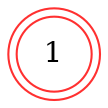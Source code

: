 digraph {   
    node [shape = doublecircle, color = firebrick1] 1 ;
    node [shape = circle];
    node [color= firebrick1];
    1;	
}